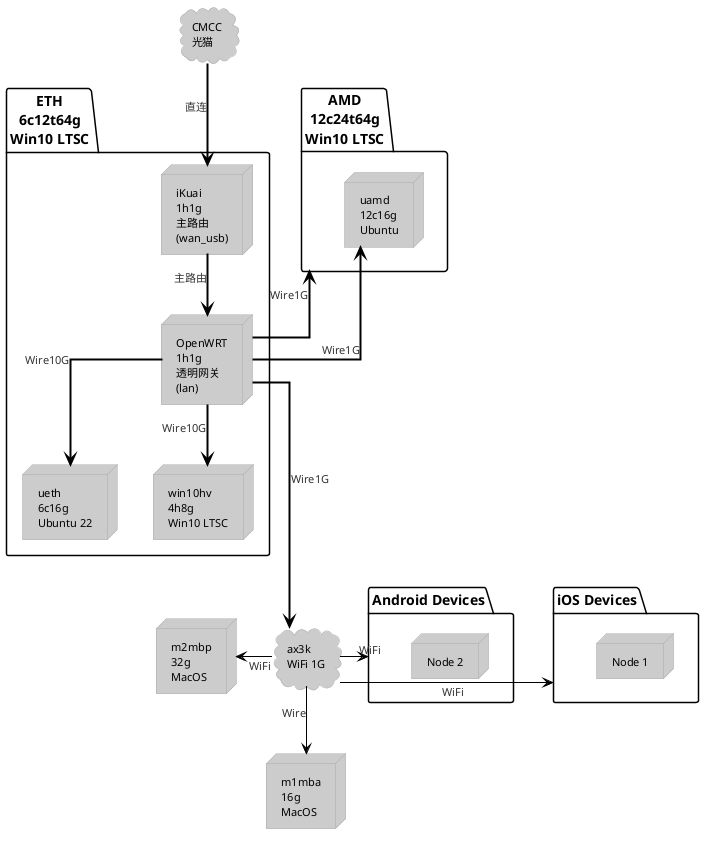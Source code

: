 @startuml
skinparam linetype ortho
!theme reddress-lightblue

' 定义物理机器为包
package "ETH\n6c12t64g\nWin10 LTSC" as ETH {
    node "iKuai\n1h1g\n主路由\n(wan_usb)" as iKuai
    node "OpenWRT\n1h1g\n透明网关\n(lan)" as OpenWRT
    node "ueth\n6c16g\nUbuntu 22" as ueth
    node "win10hv\n4h8g\nWin10 LTSC" as win10hv
}

package "AMD\n12c24t64g\nWin10 LTSC" as AMD {
    node "uamd\n12c16g\nUbuntu" as uamd
}

package  "iOS Devices" as ios {
    node "Node 1" as Node1
}

package "Android Devices"  as android {
    node "Node 2" as Node2
}

' 定义其他物理设备
node "m1mba\n16g\nMacOS" as m1mba
node "m2mbp\n32g\nMacOS" as m2mbp
cloud "ax3k\nWiFi 1G" as ax3k
cloud "CMCC\n光猫" as CMCC

' 定义网络连接
CMCC -down=> iKuai : "直连"
iKuai -down=> OpenWRT : "主路由"

OpenWRT -down=> ueth : "Wire10G"
OpenWRT -down=> win10hv : "Wire10G"
OpenWRT -up=> AMD : "Wire1G"
OpenWRT -up=> uamd : "Wire1G"
OpenWRT --down=> ax3k : "Wire1G"


ax3k -down-> m1mba : "Wire"
ax3k -left-> m2mbp : "WiFi"
ax3k -right-> android : "WiFi"
ax3k -right-> ios : "WiFi"

@enduml
